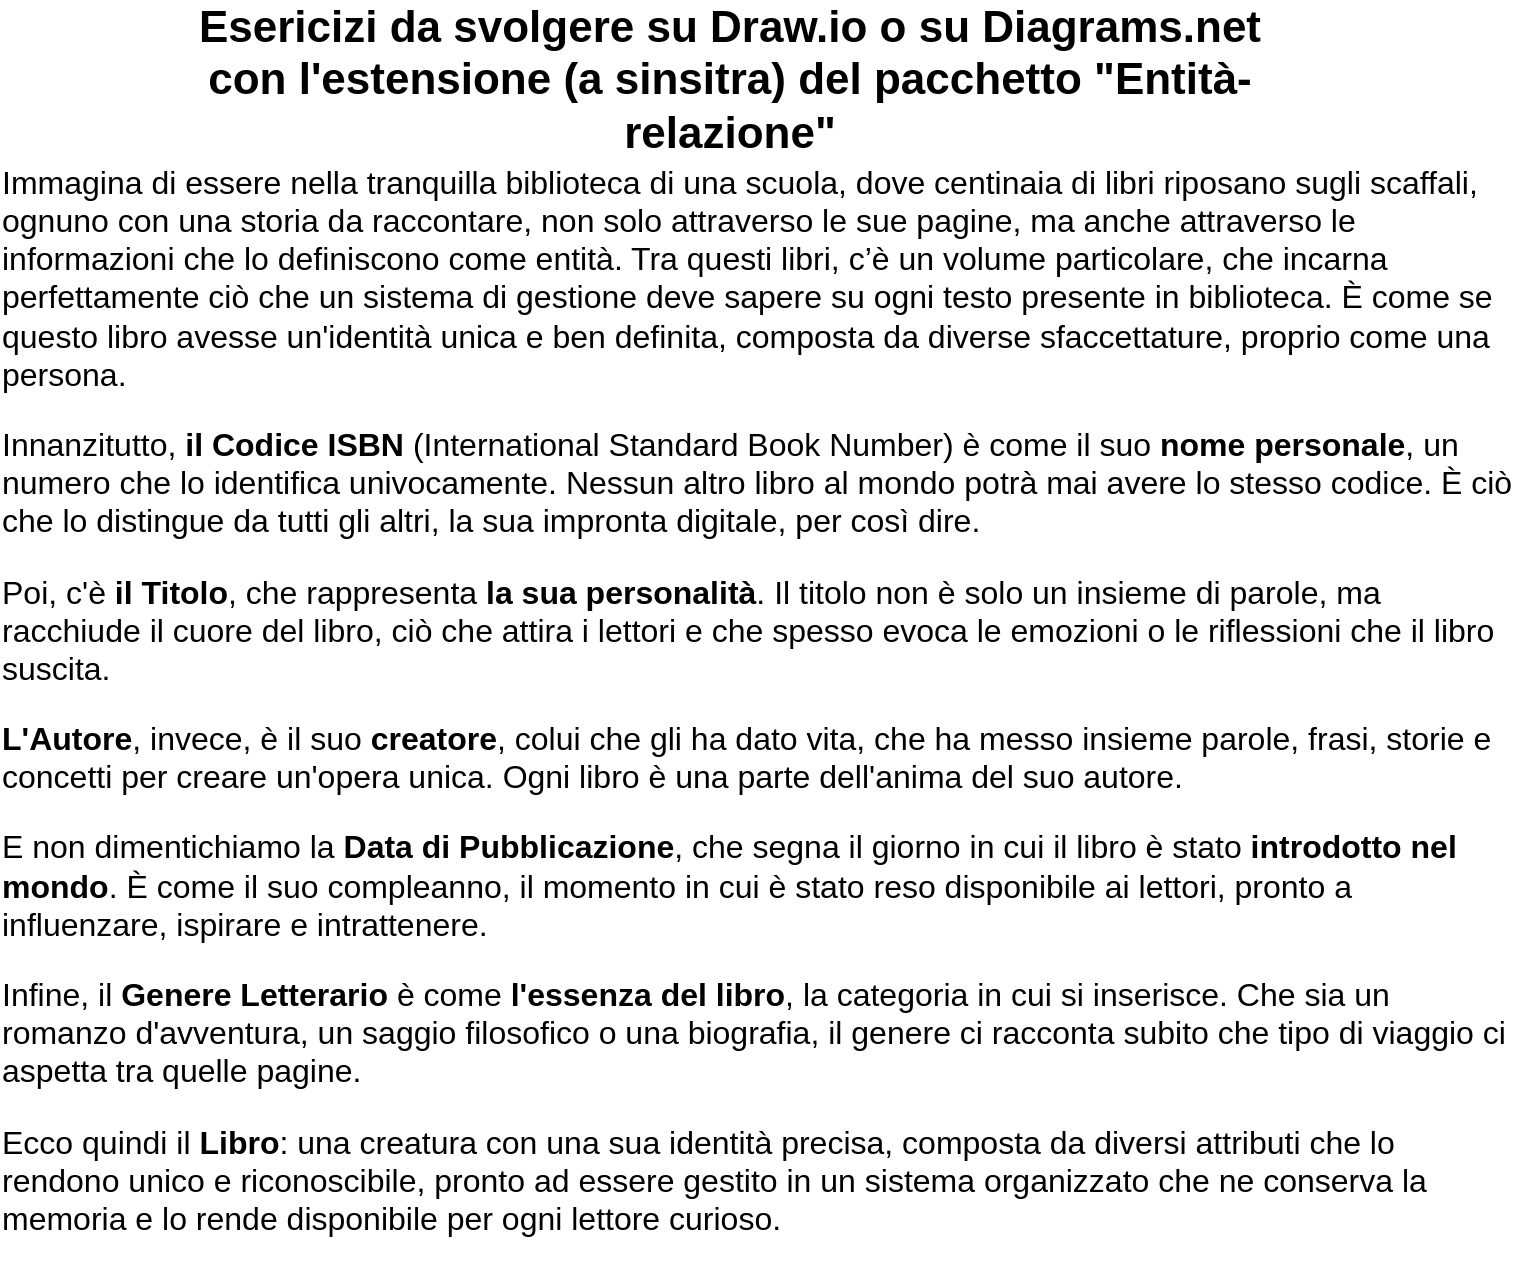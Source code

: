<mxfile>
    <diagram id="i01F55FS2lRdzMfF5ygt" name="Pagina-1">
        <mxGraphModel dx="722" dy="692" grid="1" gridSize="10" guides="1" tooltips="1" connect="1" arrows="1" fold="1" page="1" pageScale="1" pageWidth="827" pageHeight="1169" math="0" shadow="0">
            <root>
                <mxCell id="0"/>
                <mxCell id="1" parent="0"/>
                <mxCell id="2" value="&lt;p style=&quot;caret-color: rgb(0, 0, 0); text-align: start; font-size: 16px;&quot;&gt;&lt;font style=&quot;font-size: 16px;&quot;&gt;Immagina di essere nella tranquilla biblioteca di una scuola, dove centinaia di libri riposano sugli scaffali, ognuno con una storia da raccontare, non solo attraverso le sue pagine, ma anche attraverso le informazioni che lo definiscono come entità. Tra questi libri, c’è un volume particolare, che incarna perfettamente ciò che un sistema di gestione deve sapere su ogni testo presente in biblioteca. È come se questo libro avesse un'identità unica e ben definita, composta da diverse sfaccettature, proprio come una persona.&lt;/font&gt;&lt;/p&gt;&lt;p style=&quot;caret-color: rgb(0, 0, 0); text-align: start; font-size: 16px;&quot;&gt;&lt;font style=&quot;font-size: 16px;&quot;&gt;Innanzitutto,&lt;span class=&quot;Apple-converted-space&quot;&gt;&amp;nbsp;&lt;/span&gt;&lt;strong&gt;il Codice ISBN&lt;/strong&gt;&lt;span class=&quot;Apple-converted-space&quot;&gt;&amp;nbsp;&lt;/span&gt;(International Standard Book Number) è come il suo&lt;span class=&quot;Apple-converted-space&quot;&gt;&amp;nbsp;&lt;/span&gt;&lt;strong&gt;nome personale&lt;/strong&gt;, un numero che lo identifica univocamente. Nessun altro libro al mondo potrà mai avere lo stesso codice. È ciò che lo distingue da tutti gli altri, la sua impronta digitale, per così dire.&lt;/font&gt;&lt;/p&gt;&lt;p style=&quot;caret-color: rgb(0, 0, 0); text-align: start; font-size: 16px;&quot;&gt;&lt;font style=&quot;font-size: 16px;&quot;&gt;Poi, c'è&lt;span class=&quot;Apple-converted-space&quot;&gt;&amp;nbsp;&lt;/span&gt;&lt;strong&gt;il Titolo&lt;/strong&gt;, che rappresenta&lt;span class=&quot;Apple-converted-space&quot;&gt;&amp;nbsp;&lt;/span&gt;&lt;strong&gt;la sua personalità&lt;/strong&gt;. Il titolo non è solo un insieme di parole, ma racchiude il cuore del libro, ciò che attira i lettori e che spesso evoca le emozioni o le riflessioni che il libro suscita.&lt;/font&gt;&lt;/p&gt;&lt;p style=&quot;caret-color: rgb(0, 0, 0); text-align: start; font-size: 16px;&quot;&gt;&lt;font style=&quot;font-size: 16px;&quot;&gt;&lt;strong&gt;L'Autore&lt;/strong&gt;, invece, è il suo&lt;span class=&quot;Apple-converted-space&quot;&gt;&amp;nbsp;&lt;/span&gt;&lt;strong&gt;creatore&lt;/strong&gt;, colui che gli ha dato vita, che ha messo insieme parole, frasi, storie e concetti per creare un'opera unica. Ogni libro è una parte dell'anima del suo autore.&lt;/font&gt;&lt;/p&gt;&lt;p style=&quot;caret-color: rgb(0, 0, 0); text-align: start; font-size: 16px;&quot;&gt;&lt;font style=&quot;font-size: 16px;&quot;&gt;E non dimentichiamo la&lt;span class=&quot;Apple-converted-space&quot;&gt;&amp;nbsp;&lt;/span&gt;&lt;strong&gt;Data di Pubblicazione&lt;/strong&gt;, che segna il giorno in cui il libro è stato&lt;span class=&quot;Apple-converted-space&quot;&gt;&amp;nbsp;&lt;/span&gt;&lt;strong&gt;introdotto nel mondo&lt;/strong&gt;. È come il suo compleanno, il momento in cui è stato reso disponibile ai lettori, pronto a influenzare, ispirare e intrattenere.&lt;/font&gt;&lt;/p&gt;&lt;p style=&quot;caret-color: rgb(0, 0, 0); text-align: start; font-size: 16px;&quot;&gt;&lt;font style=&quot;font-size: 16px;&quot;&gt;Infine, il&lt;span class=&quot;Apple-converted-space&quot;&gt;&amp;nbsp;&lt;/span&gt;&lt;strong&gt;Genere Letterario&lt;/strong&gt;&lt;span class=&quot;Apple-converted-space&quot;&gt;&amp;nbsp;&lt;/span&gt;è come&lt;span class=&quot;Apple-converted-space&quot;&gt;&amp;nbsp;&lt;/span&gt;&lt;strong&gt;l'essenza del libro&lt;/strong&gt;, la categoria in cui si inserisce. Che sia un romanzo d'avventura, un saggio filosofico o una biografia, il genere ci racconta subito che tipo di viaggio ci aspetta tra quelle pagine.&lt;/font&gt;&lt;/p&gt;&lt;p style=&quot;caret-color: rgb(0, 0, 0); text-align: start; font-size: 16px;&quot;&gt;&lt;font style=&quot;font-size: 16px;&quot;&gt;Ecco quindi il&lt;span style=&quot;&quot; class=&quot;Apple-converted-space&quot;&gt;&amp;nbsp;&lt;/span&gt;&lt;strong style=&quot;&quot;&gt;Libro&lt;/strong&gt;: una creatura con una sua identità precisa, composta da diversi attributi che lo rendono unico e riconoscibile, pronto ad essere gestito in un sistema organizzato che ne conserva la memoria e lo rende disponibile per ogni lettore curioso.&lt;/font&gt;&lt;/p&gt;" style="text;html=1;strokeColor=none;fillColor=none;align=center;verticalAlign=middle;whiteSpace=wrap;rounded=0;fontSize=22;" parent="1" vertex="1">
                    <mxGeometry x="40" y="370" width="760" height="30" as="geometry"/>
                </mxCell>
                <mxCell id="3" value="Esericizi da svolgere su Draw.io o su Diagrams.net con l'estensione (a sinsitra) del pacchetto &quot;Entità-relazione&quot;" style="text;html=1;strokeColor=none;fillColor=none;align=center;verticalAlign=middle;whiteSpace=wrap;rounded=0;fontSize=22;fontStyle=1" vertex="1" parent="1">
                    <mxGeometry x="120" y="60" width="570" height="30" as="geometry"/>
                </mxCell>
            </root>
        </mxGraphModel>
    </diagram>
</mxfile>